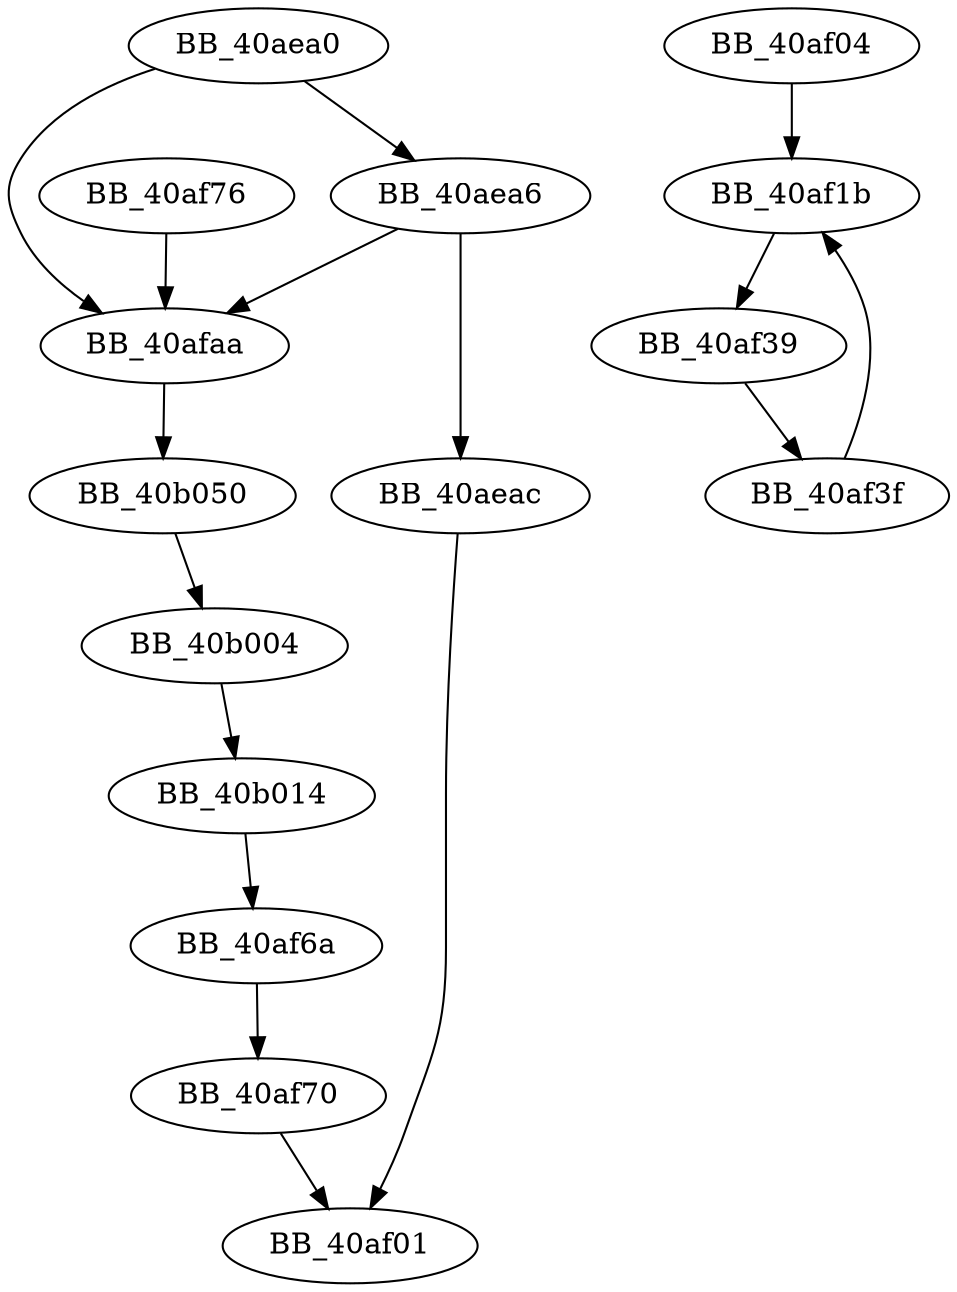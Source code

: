 DiGraph sub_40AEA0{
BB_40aea0->BB_40aea6
BB_40aea0->BB_40afaa
BB_40aea6->BB_40aeac
BB_40aea6->BB_40afaa
BB_40aeac->BB_40af01
BB_40af04->BB_40af1b
BB_40af1b->BB_40af39
BB_40af39->BB_40af3f
BB_40af3f->BB_40af1b
BB_40af6a->BB_40af70
BB_40af70->BB_40af01
BB_40af76->BB_40afaa
BB_40afaa->BB_40b050
BB_40b004->BB_40b014
BB_40b014->BB_40af6a
BB_40b050->BB_40b004
}
